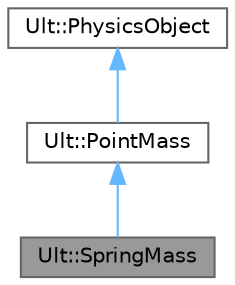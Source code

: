 digraph "Ult::SpringMass"
{
 // LATEX_PDF_SIZE
  bgcolor="transparent";
  edge [fontname=Helvetica,fontsize=10,labelfontname=Helvetica,labelfontsize=10];
  node [fontname=Helvetica,fontsize=10,shape=box,height=0.2,width=0.4];
  Node1 [id="Node000001",label="Ult::SpringMass",height=0.2,width=0.4,color="gray40", fillcolor="grey60", style="filled", fontcolor="black",tooltip=" "];
  Node2 -> Node1 [id="edge1_Node000001_Node000002",dir="back",color="steelblue1",style="solid",tooltip=" "];
  Node2 [id="Node000002",label="Ult::PointMass",height=0.2,width=0.4,color="gray40", fillcolor="white", style="filled",URL="$class_ult_1_1_point_mass.html",tooltip=" "];
  Node3 -> Node2 [id="edge2_Node000002_Node000003",dir="back",color="steelblue1",style="solid",tooltip=" "];
  Node3 [id="Node000003",label="Ult::PhysicsObject",height=0.2,width=0.4,color="gray40", fillcolor="white", style="filled",URL="$class_ult_1_1_physics_object.html",tooltip=" "];
}
